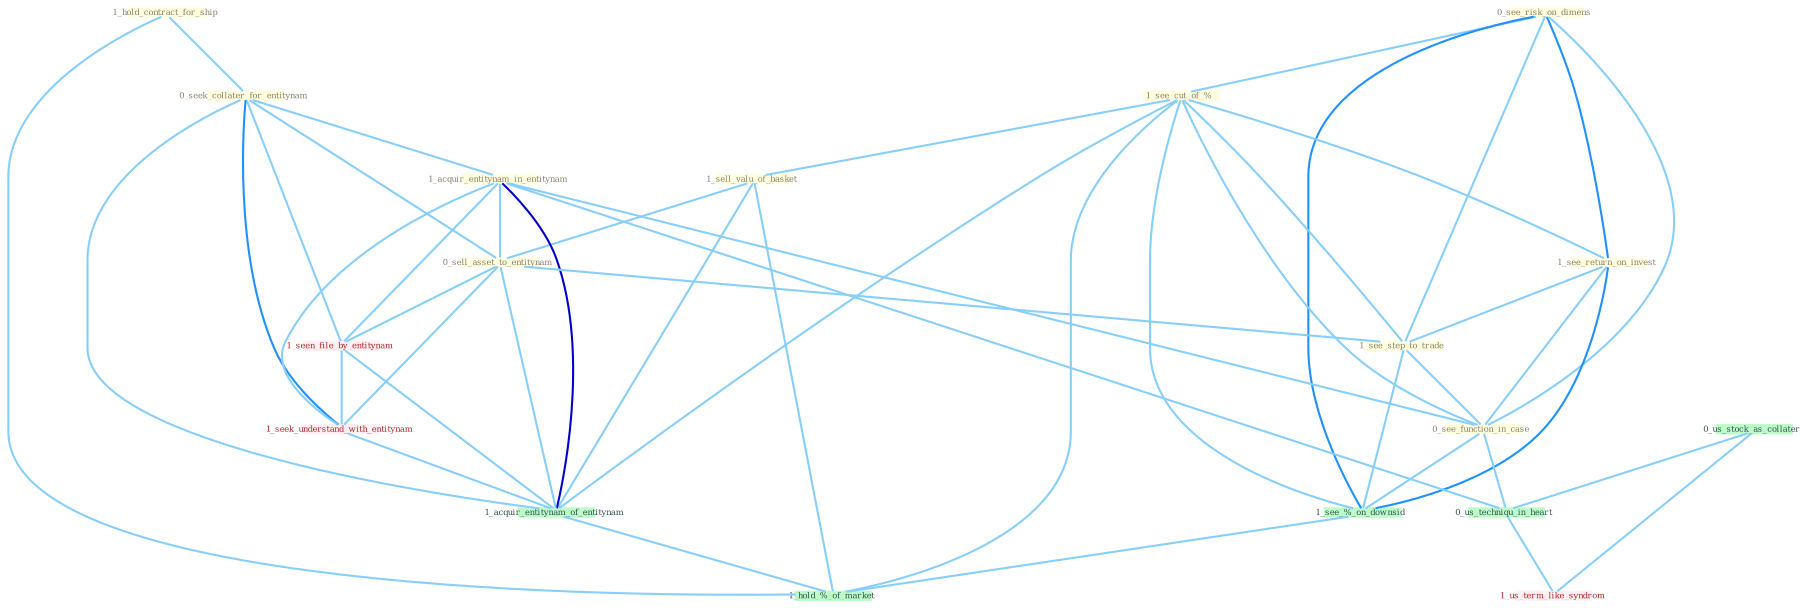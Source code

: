 Graph G{ 
    node
    [shape=polygon,style=filled,width=.5,height=.06,color="#BDFCC9",fixedsize=true,fontsize=4,
    fontcolor="#2f4f4f"];
    {node
    [color="#ffffe0", fontcolor="#8b7d6b"] "0_see_risk_on_dimens " "1_see_cut_of_% " "1_hold_contract_for_ship " "1_see_return_on_invest " "0_seek_collater_for_entitynam " "1_sell_valu_of_basket " "1_acquir_entitynam_in_entitynam " "0_sell_asset_to_entitynam " "1_see_step_to_trade " "0_see_function_in_case "}
{node [color="#fff0f5", fontcolor="#b22222"] "1_seen_file_by_entitynam " "1_seek_understand_with_entitynam " "1_us_term_like_syndrom "}
edge [color="#B0E2FF"];

	"0_see_risk_on_dimens " -- "1_see_cut_of_% " [w="1", color="#87cefa" ];
	"0_see_risk_on_dimens " -- "1_see_return_on_invest " [w="2", color="#1e90ff" , len=0.8];
	"0_see_risk_on_dimens " -- "1_see_step_to_trade " [w="1", color="#87cefa" ];
	"0_see_risk_on_dimens " -- "0_see_function_in_case " [w="1", color="#87cefa" ];
	"0_see_risk_on_dimens " -- "1_see_%_on_downsid " [w="2", color="#1e90ff" , len=0.8];
	"1_see_cut_of_% " -- "1_see_return_on_invest " [w="1", color="#87cefa" ];
	"1_see_cut_of_% " -- "1_sell_valu_of_basket " [w="1", color="#87cefa" ];
	"1_see_cut_of_% " -- "1_see_step_to_trade " [w="1", color="#87cefa" ];
	"1_see_cut_of_% " -- "0_see_function_in_case " [w="1", color="#87cefa" ];
	"1_see_cut_of_% " -- "1_acquir_entitynam_of_entitynam " [w="1", color="#87cefa" ];
	"1_see_cut_of_% " -- "1_see_%_on_downsid " [w="1", color="#87cefa" ];
	"1_see_cut_of_% " -- "1_hold_%_of_market " [w="1", color="#87cefa" ];
	"1_hold_contract_for_ship " -- "0_seek_collater_for_entitynam " [w="1", color="#87cefa" ];
	"1_hold_contract_for_ship " -- "1_hold_%_of_market " [w="1", color="#87cefa" ];
	"1_see_return_on_invest " -- "1_see_step_to_trade " [w="1", color="#87cefa" ];
	"1_see_return_on_invest " -- "0_see_function_in_case " [w="1", color="#87cefa" ];
	"1_see_return_on_invest " -- "1_see_%_on_downsid " [w="2", color="#1e90ff" , len=0.8];
	"0_seek_collater_for_entitynam " -- "1_acquir_entitynam_in_entitynam " [w="1", color="#87cefa" ];
	"0_seek_collater_for_entitynam " -- "0_sell_asset_to_entitynam " [w="1", color="#87cefa" ];
	"0_seek_collater_for_entitynam " -- "1_seen_file_by_entitynam " [w="1", color="#87cefa" ];
	"0_seek_collater_for_entitynam " -- "1_seek_understand_with_entitynam " [w="2", color="#1e90ff" , len=0.8];
	"0_seek_collater_for_entitynam " -- "1_acquir_entitynam_of_entitynam " [w="1", color="#87cefa" ];
	"1_sell_valu_of_basket " -- "0_sell_asset_to_entitynam " [w="1", color="#87cefa" ];
	"1_sell_valu_of_basket " -- "1_acquir_entitynam_of_entitynam " [w="1", color="#87cefa" ];
	"1_sell_valu_of_basket " -- "1_hold_%_of_market " [w="1", color="#87cefa" ];
	"1_acquir_entitynam_in_entitynam " -- "0_sell_asset_to_entitynam " [w="1", color="#87cefa" ];
	"1_acquir_entitynam_in_entitynam " -- "0_see_function_in_case " [w="1", color="#87cefa" ];
	"1_acquir_entitynam_in_entitynam " -- "1_seen_file_by_entitynam " [w="1", color="#87cefa" ];
	"1_acquir_entitynam_in_entitynam " -- "1_seek_understand_with_entitynam " [w="1", color="#87cefa" ];
	"1_acquir_entitynam_in_entitynam " -- "1_acquir_entitynam_of_entitynam " [w="3", color="#0000cd" , len=0.6];
	"1_acquir_entitynam_in_entitynam " -- "0_us_techniqu_in_heart " [w="1", color="#87cefa" ];
	"0_sell_asset_to_entitynam " -- "1_see_step_to_trade " [w="1", color="#87cefa" ];
	"0_sell_asset_to_entitynam " -- "1_seen_file_by_entitynam " [w="1", color="#87cefa" ];
	"0_sell_asset_to_entitynam " -- "1_seek_understand_with_entitynam " [w="1", color="#87cefa" ];
	"0_sell_asset_to_entitynam " -- "1_acquir_entitynam_of_entitynam " [w="1", color="#87cefa" ];
	"1_see_step_to_trade " -- "0_see_function_in_case " [w="1", color="#87cefa" ];
	"1_see_step_to_trade " -- "1_see_%_on_downsid " [w="1", color="#87cefa" ];
	"0_see_function_in_case " -- "0_us_techniqu_in_heart " [w="1", color="#87cefa" ];
	"0_see_function_in_case " -- "1_see_%_on_downsid " [w="1", color="#87cefa" ];
	"1_seen_file_by_entitynam " -- "1_seek_understand_with_entitynam " [w="1", color="#87cefa" ];
	"1_seen_file_by_entitynam " -- "1_acquir_entitynam_of_entitynam " [w="1", color="#87cefa" ];
	"0_us_stock_as_collater " -- "0_us_techniqu_in_heart " [w="1", color="#87cefa" ];
	"0_us_stock_as_collater " -- "1_us_term_like_syndrom " [w="1", color="#87cefa" ];
	"1_seek_understand_with_entitynam " -- "1_acquir_entitynam_of_entitynam " [w="1", color="#87cefa" ];
	"1_acquir_entitynam_of_entitynam " -- "1_hold_%_of_market " [w="1", color="#87cefa" ];
	"0_us_techniqu_in_heart " -- "1_us_term_like_syndrom " [w="1", color="#87cefa" ];
	"1_see_%_on_downsid " -- "1_hold_%_of_market " [w="1", color="#87cefa" ];
}